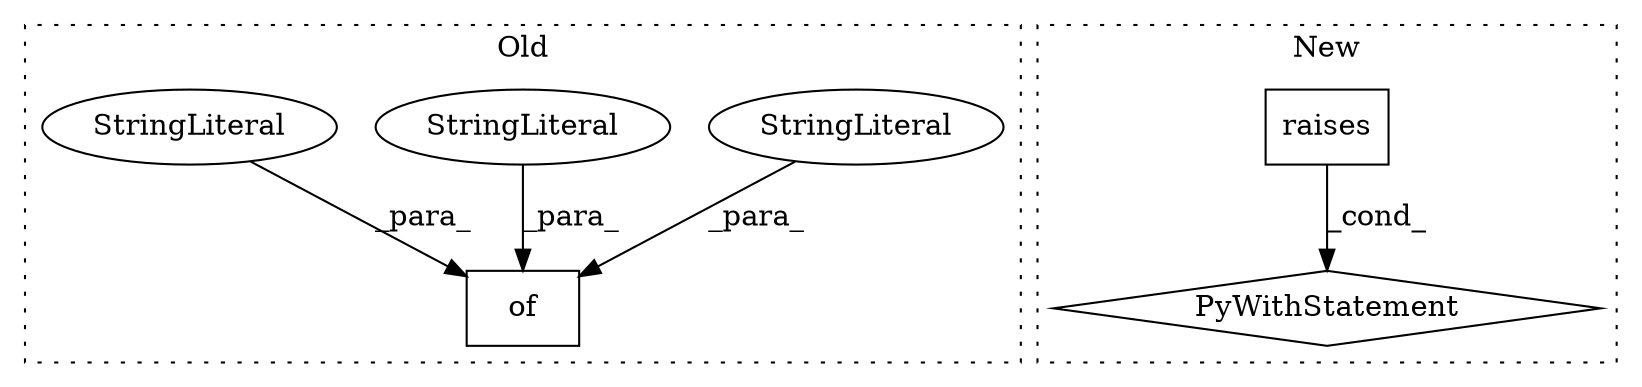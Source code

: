 digraph G {
subgraph cluster0 {
1 [label="of" a="32" s="3463,3588" l="3,1" shape="box"];
4 [label="StringLiteral" a="45" s="3493" l="13" shape="ellipse"];
5 [label="StringLiteral" a="45" s="3543" l="10" shape="ellipse"];
6 [label="StringLiteral" a="45" s="3507" l="8" shape="ellipse"];
label = "Old";
style="dotted";
}
subgraph cluster1 {
2 [label="raises" a="32" s="3924,3955" l="7,1" shape="box"];
3 [label="PyWithStatement" a="104" s="3907,3956" l="10,2" shape="diamond"];
label = "New";
style="dotted";
}
2 -> 3 [label="_cond_"];
4 -> 1 [label="_para_"];
5 -> 1 [label="_para_"];
6 -> 1 [label="_para_"];
}